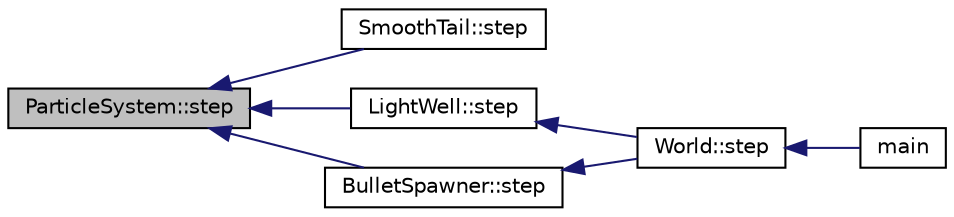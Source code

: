 digraph "ParticleSystem::step"
{
  edge [fontname="Helvetica",fontsize="10",labelfontname="Helvetica",labelfontsize="10"];
  node [fontname="Helvetica",fontsize="10",shape=record];
  rankdir="LR";
  Node1 [label="ParticleSystem::step",height=0.2,width=0.4,color="black", fillcolor="grey75", style="filled", fontcolor="black"];
  Node1 -> Node2 [dir="back",color="midnightblue",fontsize="10",style="solid",fontname="Helvetica"];
  Node2 [label="SmoothTail::step",height=0.2,width=0.4,color="black", fillcolor="white", style="filled",URL="$class_smooth_tail.html#adcc5e45aec048cde4de7495e7a04f6ad"];
  Node1 -> Node3 [dir="back",color="midnightblue",fontsize="10",style="solid",fontname="Helvetica"];
  Node3 [label="LightWell::step",height=0.2,width=0.4,color="black", fillcolor="white", style="filled",URL="$class_light_well.html#a2ef68e3a0a2da1f7f8d9f0f329f53348"];
  Node3 -> Node4 [dir="back",color="midnightblue",fontsize="10",style="solid",fontname="Helvetica"];
  Node4 [label="World::step",height=0.2,width=0.4,color="black", fillcolor="white", style="filled",URL="$class_world.html#a04f0e47d71b690d9934fa697fa27ad9d"];
  Node4 -> Node5 [dir="back",color="midnightblue",fontsize="10",style="solid",fontname="Helvetica"];
  Node5 [label="main",height=0.2,width=0.4,color="black", fillcolor="white", style="filled",URL="$main_8cpp.html#a3c04138a5bfe5d72780bb7e82a18e627"];
  Node1 -> Node6 [dir="back",color="midnightblue",fontsize="10",style="solid",fontname="Helvetica"];
  Node6 [label="BulletSpawner::step",height=0.2,width=0.4,color="black", fillcolor="white", style="filled",URL="$class_bullet_spawner.html#a5474e1659e4ca43f59620d31d53ed3d9"];
  Node6 -> Node4 [dir="back",color="midnightblue",fontsize="10",style="solid",fontname="Helvetica"];
}
